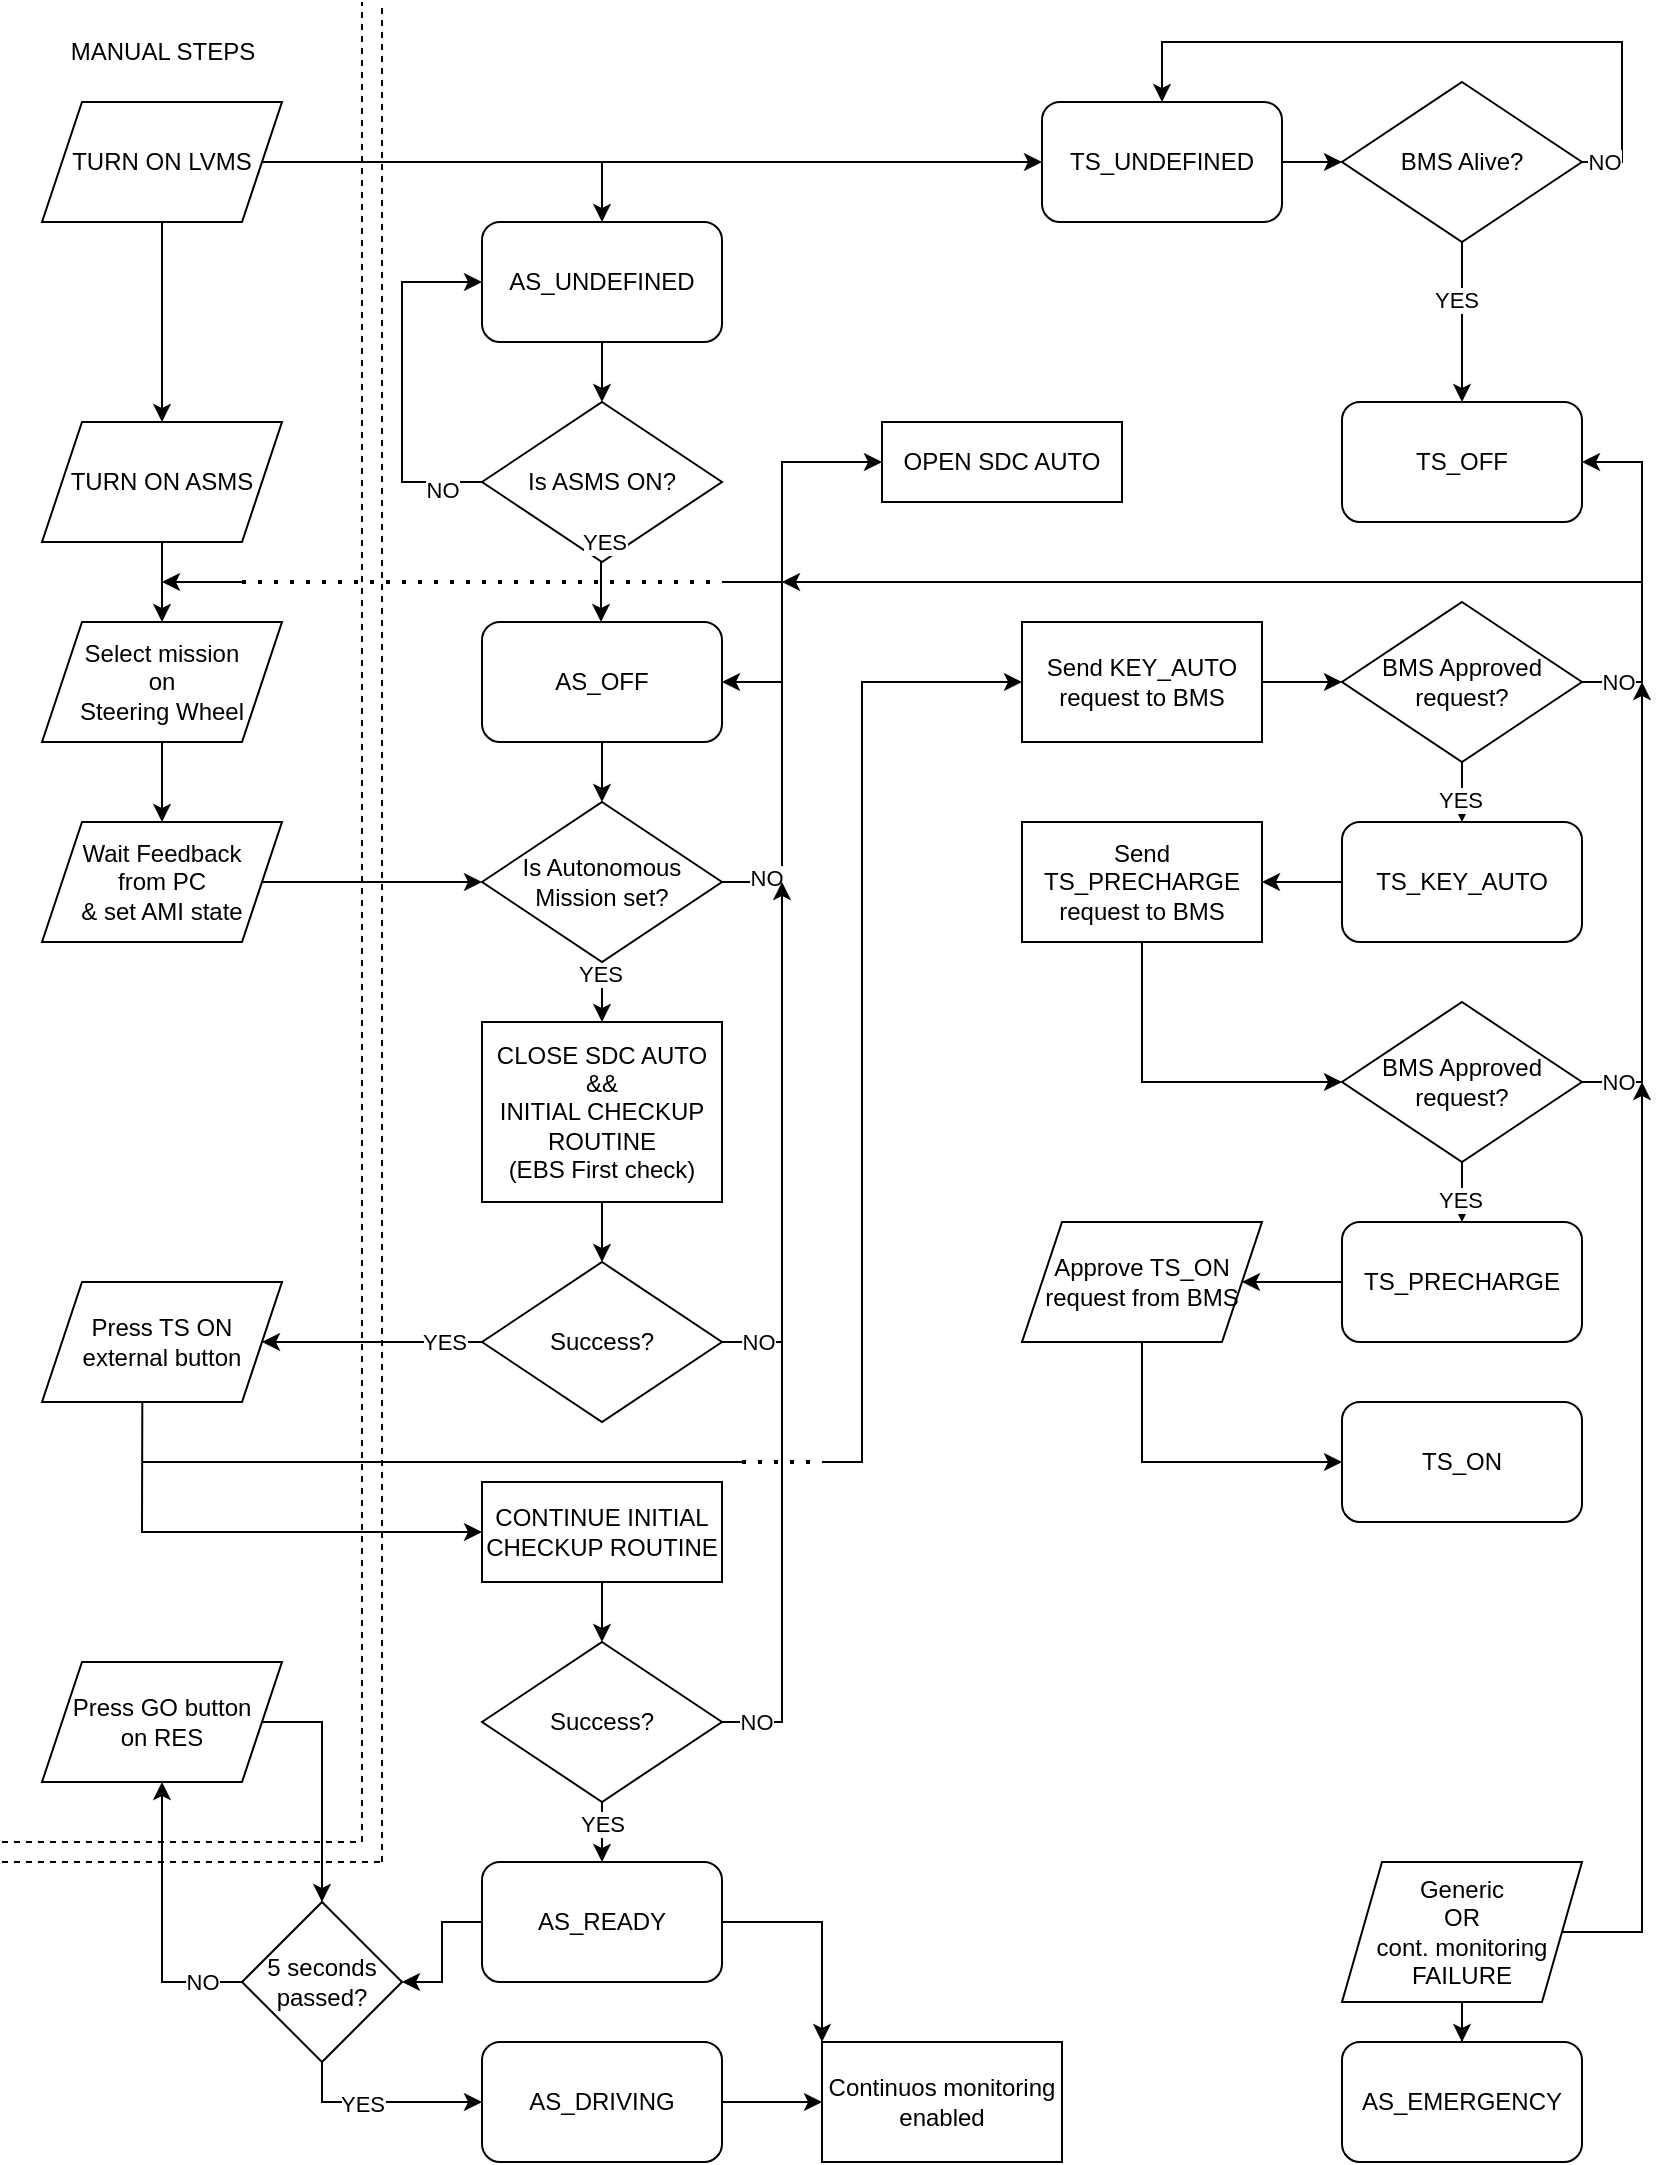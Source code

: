 <mxfile version="21.5.2" type="github">
  <diagram id="wFE0QG_FPsp0jaGvCLVb" name="Page-1">
    <mxGraphModel dx="1231" dy="678" grid="1" gridSize="10" guides="1" tooltips="1" connect="1" arrows="1" fold="1" page="1" pageScale="1" pageWidth="850" pageHeight="1100" math="0" shadow="0">
      <root>
        <mxCell id="0" />
        <mxCell id="1" parent="0" />
        <mxCell id="HtQzeRCKGmPrhKEDWQ4s-1" value="AS_UNDEFINED" style="rounded=1;whiteSpace=wrap;html=1;" vertex="1" parent="1">
          <mxGeometry x="240" y="110" width="120" height="60" as="geometry" />
        </mxCell>
        <mxCell id="HtQzeRCKGmPrhKEDWQ4s-166" value="" style="edgeStyle=orthogonalEdgeStyle;rounded=0;orthogonalLoop=1;jettySize=auto;html=1;" edge="1" parent="1" source="HtQzeRCKGmPrhKEDWQ4s-5" target="HtQzeRCKGmPrhKEDWQ4s-12">
          <mxGeometry relative="1" as="geometry" />
        </mxCell>
        <mxCell id="HtQzeRCKGmPrhKEDWQ4s-5" value="TS_UNDEFINED" style="rounded=1;whiteSpace=wrap;html=1;" vertex="1" parent="1">
          <mxGeometry x="520" y="50" width="120" height="60" as="geometry" />
        </mxCell>
        <mxCell id="HtQzeRCKGmPrhKEDWQ4s-6" value="" style="endArrow=classic;html=1;rounded=0;entryX=0;entryY=0.5;entryDx=0;entryDy=0;" edge="1" parent="1" target="HtQzeRCKGmPrhKEDWQ4s-5">
          <mxGeometry width="50" height="50" relative="1" as="geometry">
            <mxPoint x="300" y="80" as="sourcePoint" />
            <mxPoint x="570" y="270" as="targetPoint" />
            <Array as="points">
              <mxPoint x="390" y="80" />
            </Array>
          </mxGeometry>
        </mxCell>
        <mxCell id="HtQzeRCKGmPrhKEDWQ4s-46" value="" style="edgeStyle=orthogonalEdgeStyle;rounded=0;orthogonalLoop=1;jettySize=auto;html=1;" edge="1" parent="1" source="HtQzeRCKGmPrhKEDWQ4s-8" target="HtQzeRCKGmPrhKEDWQ4s-45">
          <mxGeometry relative="1" as="geometry" />
        </mxCell>
        <mxCell id="HtQzeRCKGmPrhKEDWQ4s-8" value="TURN ON LVMS" style="shape=parallelogram;perimeter=parallelogramPerimeter;whiteSpace=wrap;html=1;fixedSize=1;" vertex="1" parent="1">
          <mxGeometry x="20" y="50" width="120" height="60" as="geometry" />
        </mxCell>
        <mxCell id="HtQzeRCKGmPrhKEDWQ4s-169" value="" style="edgeStyle=orthogonalEdgeStyle;rounded=0;orthogonalLoop=1;jettySize=auto;html=1;" edge="1" parent="1" source="HtQzeRCKGmPrhKEDWQ4s-12" target="HtQzeRCKGmPrhKEDWQ4s-19">
          <mxGeometry relative="1" as="geometry" />
        </mxCell>
        <mxCell id="HtQzeRCKGmPrhKEDWQ4s-170" value="YES" style="edgeLabel;html=1;align=center;verticalAlign=middle;resizable=0;points=[];" vertex="1" connectable="0" parent="HtQzeRCKGmPrhKEDWQ4s-169">
          <mxGeometry x="-0.293" y="-3" relative="1" as="geometry">
            <mxPoint as="offset" />
          </mxGeometry>
        </mxCell>
        <mxCell id="HtQzeRCKGmPrhKEDWQ4s-12" value="BMS Alive?" style="rhombus;whiteSpace=wrap;html=1;" vertex="1" parent="1">
          <mxGeometry x="670" y="40" width="120" height="80" as="geometry" />
        </mxCell>
        <mxCell id="HtQzeRCKGmPrhKEDWQ4s-19" value="TS_OFF" style="rounded=1;whiteSpace=wrap;html=1;" vertex="1" parent="1">
          <mxGeometry x="670" y="200" width="120" height="60" as="geometry" />
        </mxCell>
        <mxCell id="HtQzeRCKGmPrhKEDWQ4s-20" value="Is ASMS ON?" style="rhombus;whiteSpace=wrap;html=1;" vertex="1" parent="1">
          <mxGeometry x="240" y="200" width="120" height="80" as="geometry" />
        </mxCell>
        <mxCell id="HtQzeRCKGmPrhKEDWQ4s-21" value="" style="endArrow=classic;html=1;rounded=0;exitX=0.5;exitY=1;exitDx=0;exitDy=0;entryX=0.5;entryY=0;entryDx=0;entryDy=0;" edge="1" parent="1" source="HtQzeRCKGmPrhKEDWQ4s-1" target="HtQzeRCKGmPrhKEDWQ4s-20">
          <mxGeometry width="50" height="50" relative="1" as="geometry">
            <mxPoint x="560" y="370" as="sourcePoint" />
            <mxPoint x="610" y="320" as="targetPoint" />
          </mxGeometry>
        </mxCell>
        <mxCell id="HtQzeRCKGmPrhKEDWQ4s-22" value="" style="endArrow=classic;html=1;rounded=0;exitX=0;exitY=0.5;exitDx=0;exitDy=0;entryX=0;entryY=0.5;entryDx=0;entryDy=0;" edge="1" parent="1" source="HtQzeRCKGmPrhKEDWQ4s-20" target="HtQzeRCKGmPrhKEDWQ4s-1">
          <mxGeometry width="50" height="50" relative="1" as="geometry">
            <mxPoint x="560" y="370" as="sourcePoint" />
            <mxPoint x="200" y="140" as="targetPoint" />
            <Array as="points">
              <mxPoint x="200" y="240" />
              <mxPoint x="200" y="140" />
            </Array>
          </mxGeometry>
        </mxCell>
        <mxCell id="HtQzeRCKGmPrhKEDWQ4s-23" value="NO" style="edgeLabel;html=1;align=center;verticalAlign=middle;resizable=0;points=[];" vertex="1" connectable="0" parent="HtQzeRCKGmPrhKEDWQ4s-22">
          <mxGeometry x="-0.771" y="4" relative="1" as="geometry">
            <mxPoint as="offset" />
          </mxGeometry>
        </mxCell>
        <mxCell id="HtQzeRCKGmPrhKEDWQ4s-34" value="" style="endArrow=classic;html=1;rounded=0;exitX=0.5;exitY=1;exitDx=0;exitDy=0;entryX=0.5;entryY=0;entryDx=0;entryDy=0;" edge="1" parent="1">
          <mxGeometry width="50" height="50" relative="1" as="geometry">
            <mxPoint x="299.5" y="280" as="sourcePoint" />
            <mxPoint x="299.5" y="310" as="targetPoint" />
          </mxGeometry>
        </mxCell>
        <mxCell id="HtQzeRCKGmPrhKEDWQ4s-40" value="YES" style="edgeLabel;html=1;align=center;verticalAlign=middle;resizable=0;points=[];" vertex="1" connectable="0" parent="HtQzeRCKGmPrhKEDWQ4s-34">
          <mxGeometry x="-0.254" y="1" relative="1" as="geometry">
            <mxPoint y="-21" as="offset" />
          </mxGeometry>
        </mxCell>
        <mxCell id="HtQzeRCKGmPrhKEDWQ4s-51" value="" style="edgeStyle=orthogonalEdgeStyle;rounded=0;orthogonalLoop=1;jettySize=auto;html=1;" edge="1" parent="1" source="HtQzeRCKGmPrhKEDWQ4s-38" target="HtQzeRCKGmPrhKEDWQ4s-50">
          <mxGeometry relative="1" as="geometry" />
        </mxCell>
        <mxCell id="HtQzeRCKGmPrhKEDWQ4s-38" value="AS_OFF" style="rounded=1;whiteSpace=wrap;html=1;" vertex="1" parent="1">
          <mxGeometry x="240" y="310" width="120" height="60" as="geometry" />
        </mxCell>
        <mxCell id="HtQzeRCKGmPrhKEDWQ4s-49" value="" style="edgeStyle=orthogonalEdgeStyle;rounded=0;orthogonalLoop=1;jettySize=auto;html=1;" edge="1" parent="1" source="HtQzeRCKGmPrhKEDWQ4s-41" target="HtQzeRCKGmPrhKEDWQ4s-48">
          <mxGeometry relative="1" as="geometry" />
        </mxCell>
        <mxCell id="HtQzeRCKGmPrhKEDWQ4s-41" value="Select mission&lt;br&gt;on&lt;br&gt;Steering Wheel" style="shape=parallelogram;perimeter=parallelogramPerimeter;whiteSpace=wrap;html=1;fixedSize=1;" vertex="1" parent="1">
          <mxGeometry x="20" y="310" width="120" height="60" as="geometry" />
        </mxCell>
        <mxCell id="HtQzeRCKGmPrhKEDWQ4s-47" value="" style="edgeStyle=orthogonalEdgeStyle;rounded=0;orthogonalLoop=1;jettySize=auto;html=1;" edge="1" parent="1" source="HtQzeRCKGmPrhKEDWQ4s-45" target="HtQzeRCKGmPrhKEDWQ4s-41">
          <mxGeometry relative="1" as="geometry" />
        </mxCell>
        <mxCell id="HtQzeRCKGmPrhKEDWQ4s-45" value="TURN ON ASMS" style="shape=parallelogram;perimeter=parallelogramPerimeter;whiteSpace=wrap;html=1;fixedSize=1;" vertex="1" parent="1">
          <mxGeometry x="20" y="210" width="120" height="60" as="geometry" />
        </mxCell>
        <mxCell id="HtQzeRCKGmPrhKEDWQ4s-52" value="" style="edgeStyle=orthogonalEdgeStyle;rounded=0;orthogonalLoop=1;jettySize=auto;html=1;entryX=0;entryY=0.5;entryDx=0;entryDy=0;" edge="1" parent="1" source="HtQzeRCKGmPrhKEDWQ4s-48" target="HtQzeRCKGmPrhKEDWQ4s-50">
          <mxGeometry relative="1" as="geometry">
            <Array as="points">
              <mxPoint x="210" y="440" />
              <mxPoint x="210" y="440" />
            </Array>
          </mxGeometry>
        </mxCell>
        <mxCell id="HtQzeRCKGmPrhKEDWQ4s-48" value="Wait Feedback&lt;br&gt;from PC&lt;br&gt;&amp;amp; set AMI state" style="shape=parallelogram;perimeter=parallelogramPerimeter;whiteSpace=wrap;html=1;fixedSize=1;" vertex="1" parent="1">
          <mxGeometry x="20" y="410" width="120" height="60" as="geometry" />
        </mxCell>
        <mxCell id="HtQzeRCKGmPrhKEDWQ4s-57" value="" style="edgeStyle=orthogonalEdgeStyle;rounded=0;orthogonalLoop=1;jettySize=auto;html=1;" edge="1" parent="1" source="HtQzeRCKGmPrhKEDWQ4s-50" target="HtQzeRCKGmPrhKEDWQ4s-55">
          <mxGeometry relative="1" as="geometry" />
        </mxCell>
        <mxCell id="HtQzeRCKGmPrhKEDWQ4s-58" value="YES" style="edgeLabel;html=1;align=center;verticalAlign=middle;resizable=0;points=[];" vertex="1" connectable="0" parent="HtQzeRCKGmPrhKEDWQ4s-57">
          <mxGeometry x="-0.775" y="-1" relative="1" as="geometry">
            <mxPoint as="offset" />
          </mxGeometry>
        </mxCell>
        <mxCell id="HtQzeRCKGmPrhKEDWQ4s-50" value="Is Autonomous Mission set?" style="rhombus;whiteSpace=wrap;html=1;" vertex="1" parent="1">
          <mxGeometry x="240" y="400" width="120" height="80" as="geometry" />
        </mxCell>
        <mxCell id="HtQzeRCKGmPrhKEDWQ4s-53" value="" style="endArrow=classic;html=1;rounded=0;exitX=1;exitY=0.5;exitDx=0;exitDy=0;" edge="1" parent="1" source="HtQzeRCKGmPrhKEDWQ4s-50">
          <mxGeometry width="50" height="50" relative="1" as="geometry">
            <mxPoint x="390" y="340" as="sourcePoint" />
            <mxPoint x="360" y="340" as="targetPoint" />
            <Array as="points">
              <mxPoint x="390" y="440" />
              <mxPoint x="390" y="390" />
              <mxPoint x="390" y="340" />
            </Array>
          </mxGeometry>
        </mxCell>
        <mxCell id="HtQzeRCKGmPrhKEDWQ4s-54" value="NO" style="edgeLabel;html=1;align=center;verticalAlign=middle;resizable=0;points=[];" vertex="1" connectable="0" parent="HtQzeRCKGmPrhKEDWQ4s-53">
          <mxGeometry x="-0.73" y="2" relative="1" as="geometry">
            <mxPoint as="offset" />
          </mxGeometry>
        </mxCell>
        <mxCell id="HtQzeRCKGmPrhKEDWQ4s-65" value="" style="edgeStyle=orthogonalEdgeStyle;rounded=0;orthogonalLoop=1;jettySize=auto;html=1;" edge="1" parent="1" source="HtQzeRCKGmPrhKEDWQ4s-55" target="HtQzeRCKGmPrhKEDWQ4s-61">
          <mxGeometry relative="1" as="geometry" />
        </mxCell>
        <mxCell id="HtQzeRCKGmPrhKEDWQ4s-55" value="CLOSE SDC AUTO&lt;br&gt;&amp;amp;&amp;amp;&lt;br&gt;INITIAL CHECKUP ROUTINE&lt;br&gt;(EBS First check)" style="rounded=0;whiteSpace=wrap;html=1;" vertex="1" parent="1">
          <mxGeometry x="240" y="510" width="120" height="90" as="geometry" />
        </mxCell>
        <mxCell id="HtQzeRCKGmPrhKEDWQ4s-59" value="Press TS ON&lt;br&gt;external button" style="shape=parallelogram;perimeter=parallelogramPerimeter;whiteSpace=wrap;html=1;fixedSize=1;" vertex="1" parent="1">
          <mxGeometry x="20" y="640" width="120" height="60" as="geometry" />
        </mxCell>
        <mxCell id="HtQzeRCKGmPrhKEDWQ4s-61" value="Success?" style="rhombus;whiteSpace=wrap;html=1;" vertex="1" parent="1">
          <mxGeometry x="240" y="630" width="120" height="80" as="geometry" />
        </mxCell>
        <mxCell id="HtQzeRCKGmPrhKEDWQ4s-67" value="" style="endArrow=classic;html=1;rounded=0;exitX=1;exitY=0.5;exitDx=0;exitDy=0;" edge="1" parent="1" source="HtQzeRCKGmPrhKEDWQ4s-61">
          <mxGeometry width="50" height="50" relative="1" as="geometry">
            <mxPoint x="390" y="590" as="sourcePoint" />
            <mxPoint x="390" y="440" as="targetPoint" />
            <Array as="points">
              <mxPoint x="390" y="670" />
            </Array>
          </mxGeometry>
        </mxCell>
        <mxCell id="HtQzeRCKGmPrhKEDWQ4s-68" value="NO" style="edgeLabel;html=1;align=center;verticalAlign=middle;resizable=0;points=[];" vertex="1" connectable="0" parent="HtQzeRCKGmPrhKEDWQ4s-67">
          <mxGeometry x="-0.866" relative="1" as="geometry">
            <mxPoint as="offset" />
          </mxGeometry>
        </mxCell>
        <mxCell id="HtQzeRCKGmPrhKEDWQ4s-71" value="" style="endArrow=none;html=1;rounded=0;" edge="1" parent="1">
          <mxGeometry width="50" height="50" relative="1" as="geometry">
            <mxPoint x="390" y="340" as="sourcePoint" />
            <mxPoint x="360" y="290" as="targetPoint" />
            <Array as="points">
              <mxPoint x="390" y="290" />
            </Array>
          </mxGeometry>
        </mxCell>
        <mxCell id="HtQzeRCKGmPrhKEDWQ4s-72" value="" style="endArrow=none;dashed=1;html=1;dashPattern=1 3;strokeWidth=2;rounded=0;" edge="1" parent="1">
          <mxGeometry width="50" height="50" relative="1" as="geometry">
            <mxPoint x="120" y="290" as="sourcePoint" />
            <mxPoint x="360" y="290" as="targetPoint" />
          </mxGeometry>
        </mxCell>
        <mxCell id="HtQzeRCKGmPrhKEDWQ4s-73" value="" style="endArrow=classic;html=1;rounded=0;" edge="1" parent="1">
          <mxGeometry width="50" height="50" relative="1" as="geometry">
            <mxPoint x="120" y="290" as="sourcePoint" />
            <mxPoint x="80" y="290" as="targetPoint" />
          </mxGeometry>
        </mxCell>
        <mxCell id="HtQzeRCKGmPrhKEDWQ4s-74" value="" style="endArrow=classic;html=1;rounded=0;exitX=0;exitY=0.5;exitDx=0;exitDy=0;entryX=1;entryY=0.5;entryDx=0;entryDy=0;" edge="1" parent="1" source="HtQzeRCKGmPrhKEDWQ4s-61" target="HtQzeRCKGmPrhKEDWQ4s-59">
          <mxGeometry width="50" height="50" relative="1" as="geometry">
            <mxPoint x="390" y="590" as="sourcePoint" />
            <mxPoint x="440" y="540" as="targetPoint" />
          </mxGeometry>
        </mxCell>
        <mxCell id="HtQzeRCKGmPrhKEDWQ4s-75" value="YES" style="edgeLabel;html=1;align=center;verticalAlign=middle;resizable=0;points=[];" vertex="1" connectable="0" parent="HtQzeRCKGmPrhKEDWQ4s-74">
          <mxGeometry x="0.065" y="2" relative="1" as="geometry">
            <mxPoint x="39" y="-2" as="offset" />
          </mxGeometry>
        </mxCell>
        <mxCell id="HtQzeRCKGmPrhKEDWQ4s-79" value="" style="edgeStyle=orthogonalEdgeStyle;rounded=0;orthogonalLoop=1;jettySize=auto;html=1;" edge="1" parent="1" source="HtQzeRCKGmPrhKEDWQ4s-76" target="HtQzeRCKGmPrhKEDWQ4s-78">
          <mxGeometry relative="1" as="geometry" />
        </mxCell>
        <mxCell id="HtQzeRCKGmPrhKEDWQ4s-76" value="CONTINUE INITIAL CHECKUP ROUTINE" style="rounded=0;whiteSpace=wrap;html=1;" vertex="1" parent="1">
          <mxGeometry x="240" y="740" width="120" height="50" as="geometry" />
        </mxCell>
        <mxCell id="HtQzeRCKGmPrhKEDWQ4s-77" value="" style="endArrow=classic;html=1;rounded=0;exitX=0.418;exitY=1.008;exitDx=0;exitDy=0;exitPerimeter=0;entryX=0;entryY=0.5;entryDx=0;entryDy=0;" edge="1" parent="1" source="HtQzeRCKGmPrhKEDWQ4s-59" target="HtQzeRCKGmPrhKEDWQ4s-76">
          <mxGeometry width="50" height="50" relative="1" as="geometry">
            <mxPoint x="390" y="660" as="sourcePoint" />
            <mxPoint x="440" y="610" as="targetPoint" />
            <Array as="points">
              <mxPoint x="70" y="765" />
            </Array>
          </mxGeometry>
        </mxCell>
        <mxCell id="HtQzeRCKGmPrhKEDWQ4s-78" value="Success?" style="rhombus;whiteSpace=wrap;html=1;" vertex="1" parent="1">
          <mxGeometry x="240" y="820" width="120" height="80" as="geometry" />
        </mxCell>
        <mxCell id="HtQzeRCKGmPrhKEDWQ4s-80" value="" style="endArrow=none;html=1;rounded=0;exitX=1;exitY=0.5;exitDx=0;exitDy=0;" edge="1" parent="1" source="HtQzeRCKGmPrhKEDWQ4s-78">
          <mxGeometry width="50" height="50" relative="1" as="geometry">
            <mxPoint x="390" y="770" as="sourcePoint" />
            <mxPoint x="390" y="670" as="targetPoint" />
            <Array as="points">
              <mxPoint x="390" y="860" />
            </Array>
          </mxGeometry>
        </mxCell>
        <mxCell id="HtQzeRCKGmPrhKEDWQ4s-81" value="NO" style="edgeLabel;html=1;align=center;verticalAlign=middle;resizable=0;points=[];" vertex="1" connectable="0" parent="HtQzeRCKGmPrhKEDWQ4s-80">
          <mxGeometry x="-0.851" relative="1" as="geometry">
            <mxPoint as="offset" />
          </mxGeometry>
        </mxCell>
        <mxCell id="HtQzeRCKGmPrhKEDWQ4s-84" value="OPEN SDC AUTO" style="rounded=0;whiteSpace=wrap;html=1;" vertex="1" parent="1">
          <mxGeometry x="440" y="210" width="120" height="40" as="geometry" />
        </mxCell>
        <mxCell id="HtQzeRCKGmPrhKEDWQ4s-151" value="" style="edgeStyle=orthogonalEdgeStyle;rounded=0;orthogonalLoop=1;jettySize=auto;html=1;" edge="1" parent="1" source="HtQzeRCKGmPrhKEDWQ4s-86" target="HtQzeRCKGmPrhKEDWQ4s-150">
          <mxGeometry relative="1" as="geometry" />
        </mxCell>
        <mxCell id="HtQzeRCKGmPrhKEDWQ4s-86" value="AS_READY" style="rounded=1;whiteSpace=wrap;html=1;" vertex="1" parent="1">
          <mxGeometry x="240" y="930" width="120" height="60" as="geometry" />
        </mxCell>
        <mxCell id="HtQzeRCKGmPrhKEDWQ4s-87" value="" style="endArrow=none;html=1;rounded=0;" edge="1" parent="1">
          <mxGeometry width="50" height="50" relative="1" as="geometry">
            <mxPoint x="70" y="730" as="sourcePoint" />
            <mxPoint x="130" y="730" as="targetPoint" />
          </mxGeometry>
        </mxCell>
        <mxCell id="HtQzeRCKGmPrhKEDWQ4s-95" value="BMS Approved request?" style="rhombus;whiteSpace=wrap;html=1;" vertex="1" parent="1">
          <mxGeometry x="670" y="300" width="120" height="80" as="geometry" />
        </mxCell>
        <mxCell id="HtQzeRCKGmPrhKEDWQ4s-99" value="" style="edgeStyle=orthogonalEdgeStyle;rounded=0;orthogonalLoop=1;jettySize=auto;html=1;exitX=0.5;exitY=1;exitDx=0;exitDy=0;" edge="1" parent="1" target="HtQzeRCKGmPrhKEDWQ4s-101" source="HtQzeRCKGmPrhKEDWQ4s-95">
          <mxGeometry relative="1" as="geometry">
            <mxPoint x="730" y="470" as="sourcePoint" />
          </mxGeometry>
        </mxCell>
        <mxCell id="HtQzeRCKGmPrhKEDWQ4s-100" value="YES" style="edgeLabel;html=1;align=center;verticalAlign=middle;resizable=0;points=[];" vertex="1" connectable="0" parent="HtQzeRCKGmPrhKEDWQ4s-99">
          <mxGeometry x="0.54" y="-1" relative="1" as="geometry">
            <mxPoint as="offset" />
          </mxGeometry>
        </mxCell>
        <mxCell id="HtQzeRCKGmPrhKEDWQ4s-116" value="" style="edgeStyle=orthogonalEdgeStyle;rounded=0;orthogonalLoop=1;jettySize=auto;html=1;" edge="1" parent="1" source="HtQzeRCKGmPrhKEDWQ4s-101" target="HtQzeRCKGmPrhKEDWQ4s-112">
          <mxGeometry relative="1" as="geometry" />
        </mxCell>
        <mxCell id="HtQzeRCKGmPrhKEDWQ4s-101" value="TS_KEY_AUTO" style="rounded=1;whiteSpace=wrap;html=1;" vertex="1" parent="1">
          <mxGeometry x="670" y="410" width="120" height="60" as="geometry" />
        </mxCell>
        <mxCell id="HtQzeRCKGmPrhKEDWQ4s-110" value="Continuos monitoring enabled" style="rounded=0;whiteSpace=wrap;html=1;" vertex="1" parent="1">
          <mxGeometry x="410" y="1020" width="120" height="60" as="geometry" />
        </mxCell>
        <mxCell id="HtQzeRCKGmPrhKEDWQ4s-112" value="Send TS_PRECHARGE request to BMS" style="rounded=0;whiteSpace=wrap;html=1;" vertex="1" parent="1">
          <mxGeometry x="510" y="410" width="120" height="60" as="geometry" />
        </mxCell>
        <mxCell id="HtQzeRCKGmPrhKEDWQ4s-114" value="" style="endArrow=classic;html=1;rounded=0;entryX=0;entryY=0.5;entryDx=0;entryDy=0;" edge="1" parent="1" target="HtQzeRCKGmPrhKEDWQ4s-102">
          <mxGeometry width="50" height="50" relative="1" as="geometry">
            <mxPoint x="410" y="730" as="sourcePoint" />
            <mxPoint x="630" y="430" as="targetPoint" />
            <Array as="points">
              <mxPoint x="430" y="730" />
              <mxPoint x="430" y="340" />
            </Array>
          </mxGeometry>
        </mxCell>
        <mxCell id="HtQzeRCKGmPrhKEDWQ4s-102" value="Send KEY_AUTO request to BMS" style="rounded=0;whiteSpace=wrap;html=1;" vertex="1" parent="1">
          <mxGeometry x="510" y="310" width="120" height="60" as="geometry" />
        </mxCell>
        <mxCell id="HtQzeRCKGmPrhKEDWQ4s-115" value="" style="endArrow=classic;html=1;rounded=0;exitX=1;exitY=0.5;exitDx=0;exitDy=0;entryX=0;entryY=0.5;entryDx=0;entryDy=0;" edge="1" parent="1" source="HtQzeRCKGmPrhKEDWQ4s-102" target="HtQzeRCKGmPrhKEDWQ4s-95">
          <mxGeometry width="50" height="50" relative="1" as="geometry">
            <mxPoint x="430" y="580" as="sourcePoint" />
            <mxPoint x="480" y="530" as="targetPoint" />
          </mxGeometry>
        </mxCell>
        <mxCell id="HtQzeRCKGmPrhKEDWQ4s-117" value="" style="endArrow=classic;html=1;rounded=0;exitX=1;exitY=0.5;exitDx=0;exitDy=0;entryX=1;entryY=0.5;entryDx=0;entryDy=0;" edge="1" parent="1" source="HtQzeRCKGmPrhKEDWQ4s-95" target="HtQzeRCKGmPrhKEDWQ4s-19">
          <mxGeometry width="50" height="50" relative="1" as="geometry">
            <mxPoint x="430" y="560" as="sourcePoint" />
            <mxPoint x="830" y="330" as="targetPoint" />
            <Array as="points">
              <mxPoint x="820" y="340" />
              <mxPoint x="820" y="230" />
            </Array>
          </mxGeometry>
        </mxCell>
        <mxCell id="HtQzeRCKGmPrhKEDWQ4s-118" value="NO" style="edgeLabel;html=1;align=center;verticalAlign=middle;resizable=0;points=[];" vertex="1" connectable="0" parent="HtQzeRCKGmPrhKEDWQ4s-117">
          <mxGeometry x="-0.795" relative="1" as="geometry">
            <mxPoint as="offset" />
          </mxGeometry>
        </mxCell>
        <mxCell id="HtQzeRCKGmPrhKEDWQ4s-120" value="" style="endArrow=classic;html=1;rounded=0;" edge="1" parent="1">
          <mxGeometry width="50" height="50" relative="1" as="geometry">
            <mxPoint x="820" y="290" as="sourcePoint" />
            <mxPoint x="390" y="290" as="targetPoint" />
          </mxGeometry>
        </mxCell>
        <mxCell id="HtQzeRCKGmPrhKEDWQ4s-121" value="BMS Approved request?" style="rhombus;whiteSpace=wrap;html=1;" vertex="1" parent="1">
          <mxGeometry x="670" y="500" width="120" height="80" as="geometry" />
        </mxCell>
        <mxCell id="HtQzeRCKGmPrhKEDWQ4s-122" value="" style="edgeStyle=orthogonalEdgeStyle;rounded=0;orthogonalLoop=1;jettySize=auto;html=1;exitX=0.5;exitY=1;exitDx=0;exitDy=0;" edge="1" parent="1" source="HtQzeRCKGmPrhKEDWQ4s-121" target="HtQzeRCKGmPrhKEDWQ4s-124">
          <mxGeometry relative="1" as="geometry">
            <mxPoint x="730" y="770" as="sourcePoint" />
          </mxGeometry>
        </mxCell>
        <mxCell id="HtQzeRCKGmPrhKEDWQ4s-123" value="YES" style="edgeLabel;html=1;align=center;verticalAlign=middle;resizable=0;points=[];" vertex="1" connectable="0" parent="HtQzeRCKGmPrhKEDWQ4s-122">
          <mxGeometry x="0.54" y="-1" relative="1" as="geometry">
            <mxPoint as="offset" />
          </mxGeometry>
        </mxCell>
        <mxCell id="HtQzeRCKGmPrhKEDWQ4s-131" value="" style="edgeStyle=orthogonalEdgeStyle;rounded=0;orthogonalLoop=1;jettySize=auto;html=1;" edge="1" parent="1" source="HtQzeRCKGmPrhKEDWQ4s-124" target="HtQzeRCKGmPrhKEDWQ4s-130">
          <mxGeometry relative="1" as="geometry" />
        </mxCell>
        <mxCell id="HtQzeRCKGmPrhKEDWQ4s-124" value="TS_PRECHARGE" style="rounded=1;whiteSpace=wrap;html=1;" vertex="1" parent="1">
          <mxGeometry x="670" y="610" width="120" height="60" as="geometry" />
        </mxCell>
        <mxCell id="HtQzeRCKGmPrhKEDWQ4s-126" value="" style="endArrow=classic;html=1;rounded=0;entryX=0;entryY=0.5;entryDx=0;entryDy=0;exitX=0.5;exitY=1;exitDx=0;exitDy=0;" edge="1" parent="1" source="HtQzeRCKGmPrhKEDWQ4s-112" target="HtQzeRCKGmPrhKEDWQ4s-121">
          <mxGeometry width="50" height="50" relative="1" as="geometry">
            <mxPoint x="430" y="460" as="sourcePoint" />
            <mxPoint x="480" y="410" as="targetPoint" />
            <Array as="points">
              <mxPoint x="570" y="540" />
            </Array>
          </mxGeometry>
        </mxCell>
        <mxCell id="HtQzeRCKGmPrhKEDWQ4s-127" value="" style="endArrow=classic;html=1;rounded=0;exitX=1;exitY=0.5;exitDx=0;exitDy=0;" edge="1" parent="1" source="HtQzeRCKGmPrhKEDWQ4s-121">
          <mxGeometry width="50" height="50" relative="1" as="geometry">
            <mxPoint x="430" y="460" as="sourcePoint" />
            <mxPoint x="820" y="340" as="targetPoint" />
            <Array as="points">
              <mxPoint x="820" y="540" />
            </Array>
          </mxGeometry>
        </mxCell>
        <mxCell id="HtQzeRCKGmPrhKEDWQ4s-129" value="NO" style="edgeLabel;html=1;align=center;verticalAlign=middle;resizable=0;points=[];" vertex="1" connectable="0" parent="HtQzeRCKGmPrhKEDWQ4s-127">
          <mxGeometry x="-0.843" relative="1" as="geometry">
            <mxPoint as="offset" />
          </mxGeometry>
        </mxCell>
        <mxCell id="HtQzeRCKGmPrhKEDWQ4s-130" value="Approve TS_ON request from BMS" style="shape=parallelogram;perimeter=parallelogramPerimeter;whiteSpace=wrap;html=1;fixedSize=1;" vertex="1" parent="1">
          <mxGeometry x="510" y="610" width="120" height="60" as="geometry" />
        </mxCell>
        <mxCell id="HtQzeRCKGmPrhKEDWQ4s-132" value="" style="endArrow=classic;html=1;rounded=0;exitX=0.5;exitY=1;exitDx=0;exitDy=0;entryX=0.5;entryY=0;entryDx=0;entryDy=0;" edge="1" parent="1" source="HtQzeRCKGmPrhKEDWQ4s-78" target="HtQzeRCKGmPrhKEDWQ4s-86">
          <mxGeometry width="50" height="50" relative="1" as="geometry">
            <mxPoint x="390" y="990" as="sourcePoint" />
            <mxPoint x="440" y="940" as="targetPoint" />
          </mxGeometry>
        </mxCell>
        <mxCell id="HtQzeRCKGmPrhKEDWQ4s-133" value="YES" style="edgeLabel;html=1;align=center;verticalAlign=middle;resizable=0;points=[];" vertex="1" connectable="0" parent="HtQzeRCKGmPrhKEDWQ4s-132">
          <mxGeometry x="-0.313" relative="1" as="geometry">
            <mxPoint as="offset" />
          </mxGeometry>
        </mxCell>
        <mxCell id="HtQzeRCKGmPrhKEDWQ4s-134" value="" style="endArrow=classic;html=1;rounded=0;exitX=0.5;exitY=1;exitDx=0;exitDy=0;entryX=0;entryY=0.5;entryDx=0;entryDy=0;" edge="1" parent="1" source="HtQzeRCKGmPrhKEDWQ4s-130" target="HtQzeRCKGmPrhKEDWQ4s-135">
          <mxGeometry width="50" height="50" relative="1" as="geometry">
            <mxPoint x="430" y="890" as="sourcePoint" />
            <mxPoint x="570" y="700" as="targetPoint" />
            <Array as="points">
              <mxPoint x="570" y="730" />
            </Array>
          </mxGeometry>
        </mxCell>
        <mxCell id="HtQzeRCKGmPrhKEDWQ4s-135" value="TS_ON" style="rounded=1;whiteSpace=wrap;html=1;" vertex="1" parent="1">
          <mxGeometry x="670" y="700" width="120" height="60" as="geometry" />
        </mxCell>
        <mxCell id="HtQzeRCKGmPrhKEDWQ4s-137" value="" style="endArrow=none;dashed=1;html=1;rounded=0;" edge="1" parent="1">
          <mxGeometry width="50" height="50" relative="1" as="geometry">
            <mxPoint x="190" y="930" as="sourcePoint" />
            <mxPoint x="190" as="targetPoint" />
          </mxGeometry>
        </mxCell>
        <mxCell id="HtQzeRCKGmPrhKEDWQ4s-138" value="" style="endArrow=classic;html=1;rounded=0;exitX=1;exitY=0.5;exitDx=0;exitDy=0;entryX=0.5;entryY=0;entryDx=0;entryDy=0;" edge="1" parent="1" source="HtQzeRCKGmPrhKEDWQ4s-8" target="HtQzeRCKGmPrhKEDWQ4s-1">
          <mxGeometry width="50" height="50" relative="1" as="geometry">
            <mxPoint x="390" y="190" as="sourcePoint" />
            <mxPoint x="440" y="140" as="targetPoint" />
            <Array as="points">
              <mxPoint x="300" y="80" />
            </Array>
          </mxGeometry>
        </mxCell>
        <mxCell id="HtQzeRCKGmPrhKEDWQ4s-139" value="MANUAL STEPS" style="text;html=1;align=center;verticalAlign=middle;resizable=0;points=[];autosize=1;strokeColor=none;fillColor=none;" vertex="1" parent="1">
          <mxGeometry x="20" y="10" width="120" height="30" as="geometry" />
        </mxCell>
        <mxCell id="HtQzeRCKGmPrhKEDWQ4s-141" value="" style="endArrow=none;dashed=1;html=1;rounded=0;" edge="1" parent="1">
          <mxGeometry width="50" height="50" relative="1" as="geometry">
            <mxPoint x="180" y="920" as="sourcePoint" />
            <mxPoint x="180" as="targetPoint" />
          </mxGeometry>
        </mxCell>
        <mxCell id="HtQzeRCKGmPrhKEDWQ4s-142" value="" style="endArrow=none;html=1;rounded=0;" edge="1" parent="1">
          <mxGeometry width="50" height="50" relative="1" as="geometry">
            <mxPoint x="130" y="730" as="sourcePoint" />
            <mxPoint x="370" y="730" as="targetPoint" />
          </mxGeometry>
        </mxCell>
        <mxCell id="HtQzeRCKGmPrhKEDWQ4s-143" value="" style="endArrow=none;dashed=1;html=1;dashPattern=1 3;strokeWidth=2;rounded=0;" edge="1" parent="1">
          <mxGeometry width="50" height="50" relative="1" as="geometry">
            <mxPoint x="370" y="730" as="sourcePoint" />
            <mxPoint x="410" y="730" as="targetPoint" />
          </mxGeometry>
        </mxCell>
        <mxCell id="HtQzeRCKGmPrhKEDWQ4s-144" value="Press GO button&lt;br&gt;on RES" style="shape=parallelogram;perimeter=parallelogramPerimeter;whiteSpace=wrap;html=1;fixedSize=1;" vertex="1" parent="1">
          <mxGeometry x="20" y="830" width="120" height="60" as="geometry" />
        </mxCell>
        <mxCell id="HtQzeRCKGmPrhKEDWQ4s-146" value="" style="endArrow=none;dashed=1;html=1;rounded=0;" edge="1" parent="1">
          <mxGeometry width="50" height="50" relative="1" as="geometry">
            <mxPoint y="920" as="sourcePoint" />
            <mxPoint x="180" y="920" as="targetPoint" />
          </mxGeometry>
        </mxCell>
        <mxCell id="HtQzeRCKGmPrhKEDWQ4s-148" value="" style="endArrow=none;dashed=1;html=1;rounded=0;" edge="1" parent="1">
          <mxGeometry width="50" height="50" relative="1" as="geometry">
            <mxPoint y="930" as="sourcePoint" />
            <mxPoint x="190" y="930" as="targetPoint" />
          </mxGeometry>
        </mxCell>
        <mxCell id="HtQzeRCKGmPrhKEDWQ4s-150" value="5 seconds passed?" style="rhombus;whiteSpace=wrap;html=1;" vertex="1" parent="1">
          <mxGeometry x="120" y="950" width="80" height="80" as="geometry" />
        </mxCell>
        <mxCell id="HtQzeRCKGmPrhKEDWQ4s-153" value="" style="endArrow=classic;html=1;rounded=0;entryX=0.5;entryY=0;entryDx=0;entryDy=0;" edge="1" parent="1" target="HtQzeRCKGmPrhKEDWQ4s-150">
          <mxGeometry width="50" height="50" relative="1" as="geometry">
            <mxPoint x="130" y="860" as="sourcePoint" />
            <mxPoint x="310" y="940" as="targetPoint" />
            <Array as="points">
              <mxPoint x="160" y="860" />
            </Array>
          </mxGeometry>
        </mxCell>
        <mxCell id="HtQzeRCKGmPrhKEDWQ4s-154" value="" style="endArrow=classic;html=1;rounded=0;exitX=0;exitY=0.5;exitDx=0;exitDy=0;entryX=0.5;entryY=1;entryDx=0;entryDy=0;" edge="1" parent="1" source="HtQzeRCKGmPrhKEDWQ4s-150" target="HtQzeRCKGmPrhKEDWQ4s-144">
          <mxGeometry width="50" height="50" relative="1" as="geometry">
            <mxPoint x="260" y="990" as="sourcePoint" />
            <mxPoint x="59.2" y="891.92" as="targetPoint" />
            <Array as="points">
              <mxPoint x="80" y="990" />
            </Array>
          </mxGeometry>
        </mxCell>
        <mxCell id="HtQzeRCKGmPrhKEDWQ4s-155" value="NO" style="edgeLabel;html=1;align=center;verticalAlign=middle;resizable=0;points=[];" vertex="1" connectable="0" parent="HtQzeRCKGmPrhKEDWQ4s-154">
          <mxGeometry x="-0.571" relative="1" as="geometry">
            <mxPoint x="10" as="offset" />
          </mxGeometry>
        </mxCell>
        <mxCell id="HtQzeRCKGmPrhKEDWQ4s-156" value="AS_DRIVING" style="rounded=1;whiteSpace=wrap;html=1;" vertex="1" parent="1">
          <mxGeometry x="240" y="1020" width="120" height="60" as="geometry" />
        </mxCell>
        <mxCell id="HtQzeRCKGmPrhKEDWQ4s-158" value="" style="endArrow=classic;html=1;rounded=0;entryX=0;entryY=0.5;entryDx=0;entryDy=0;exitX=0.5;exitY=1;exitDx=0;exitDy=0;" edge="1" parent="1" source="HtQzeRCKGmPrhKEDWQ4s-150" target="HtQzeRCKGmPrhKEDWQ4s-156">
          <mxGeometry width="50" height="50" relative="1" as="geometry">
            <mxPoint x="90" y="980" as="sourcePoint" />
            <mxPoint x="140" y="930" as="targetPoint" />
            <Array as="points">
              <mxPoint x="160" y="1050" />
            </Array>
          </mxGeometry>
        </mxCell>
        <mxCell id="HtQzeRCKGmPrhKEDWQ4s-159" value="YES" style="edgeLabel;html=1;align=center;verticalAlign=middle;resizable=0;points=[];" vertex="1" connectable="0" parent="HtQzeRCKGmPrhKEDWQ4s-158">
          <mxGeometry x="-0.215" y="-1" relative="1" as="geometry">
            <mxPoint as="offset" />
          </mxGeometry>
        </mxCell>
        <mxCell id="HtQzeRCKGmPrhKEDWQ4s-160" value="" style="endArrow=classic;html=1;rounded=0;exitX=1;exitY=0.5;exitDx=0;exitDy=0;entryX=0;entryY=0;entryDx=0;entryDy=0;" edge="1" parent="1" source="HtQzeRCKGmPrhKEDWQ4s-86" target="HtQzeRCKGmPrhKEDWQ4s-110">
          <mxGeometry width="50" height="50" relative="1" as="geometry">
            <mxPoint x="130" y="950" as="sourcePoint" />
            <mxPoint x="180" y="900" as="targetPoint" />
            <Array as="points">
              <mxPoint x="410" y="960" />
            </Array>
          </mxGeometry>
        </mxCell>
        <mxCell id="HtQzeRCKGmPrhKEDWQ4s-161" value="" style="endArrow=classic;html=1;rounded=0;exitX=1;exitY=0.5;exitDx=0;exitDy=0;entryX=0;entryY=0.5;entryDx=0;entryDy=0;" edge="1" parent="1" source="HtQzeRCKGmPrhKEDWQ4s-156" target="HtQzeRCKGmPrhKEDWQ4s-110">
          <mxGeometry width="50" height="50" relative="1" as="geometry">
            <mxPoint x="130" y="950" as="sourcePoint" />
            <mxPoint x="180" y="900" as="targetPoint" />
          </mxGeometry>
        </mxCell>
        <mxCell id="HtQzeRCKGmPrhKEDWQ4s-172" value="" style="edgeStyle=orthogonalEdgeStyle;rounded=0;orthogonalLoop=1;jettySize=auto;html=1;" edge="1" parent="1" source="HtQzeRCKGmPrhKEDWQ4s-163" target="HtQzeRCKGmPrhKEDWQ4s-165">
          <mxGeometry relative="1" as="geometry" />
        </mxCell>
        <mxCell id="HtQzeRCKGmPrhKEDWQ4s-163" value="Generic&lt;br&gt;OR&lt;br&gt;cont. monitoring&lt;br&gt;FAILURE" style="shape=parallelogram;perimeter=parallelogramPerimeter;whiteSpace=wrap;html=1;fixedSize=1;" vertex="1" parent="1">
          <mxGeometry x="670" y="930" width="120" height="70" as="geometry" />
        </mxCell>
        <mxCell id="HtQzeRCKGmPrhKEDWQ4s-165" value="AS_EMERGENCY" style="rounded=1;whiteSpace=wrap;html=1;" vertex="1" parent="1">
          <mxGeometry x="670" y="1020" width="120" height="60" as="geometry" />
        </mxCell>
        <mxCell id="HtQzeRCKGmPrhKEDWQ4s-167" value="" style="endArrow=classic;html=1;rounded=0;exitX=1;exitY=0.5;exitDx=0;exitDy=0;entryX=0.5;entryY=0;entryDx=0;entryDy=0;" edge="1" parent="1" source="HtQzeRCKGmPrhKEDWQ4s-12" target="HtQzeRCKGmPrhKEDWQ4s-5">
          <mxGeometry width="50" height="50" relative="1" as="geometry">
            <mxPoint x="530" y="210" as="sourcePoint" />
            <mxPoint x="580" y="160" as="targetPoint" />
            <Array as="points">
              <mxPoint x="810" y="80" />
              <mxPoint x="810" y="20" />
              <mxPoint x="580" y="20" />
            </Array>
          </mxGeometry>
        </mxCell>
        <mxCell id="HtQzeRCKGmPrhKEDWQ4s-168" value="NO" style="edgeLabel;html=1;align=center;verticalAlign=middle;resizable=0;points=[];" vertex="1" connectable="0" parent="HtQzeRCKGmPrhKEDWQ4s-167">
          <mxGeometry x="-0.935" relative="1" as="geometry">
            <mxPoint as="offset" />
          </mxGeometry>
        </mxCell>
        <mxCell id="HtQzeRCKGmPrhKEDWQ4s-171" value="" style="endArrow=classic;html=1;rounded=0;entryX=0;entryY=0.5;entryDx=0;entryDy=0;" edge="1" parent="1" target="HtQzeRCKGmPrhKEDWQ4s-84">
          <mxGeometry width="50" height="50" relative="1" as="geometry">
            <mxPoint x="390" y="290" as="sourcePoint" />
            <mxPoint x="540" y="160" as="targetPoint" />
            <Array as="points">
              <mxPoint x="390" y="230" />
            </Array>
          </mxGeometry>
        </mxCell>
        <mxCell id="HtQzeRCKGmPrhKEDWQ4s-175" value="" style="endArrow=classic;html=1;rounded=0;exitX=1;exitY=0.5;exitDx=0;exitDy=0;" edge="1" parent="1" source="HtQzeRCKGmPrhKEDWQ4s-163">
          <mxGeometry width="50" height="50" relative="1" as="geometry">
            <mxPoint x="520" y="900" as="sourcePoint" />
            <mxPoint x="820" y="540" as="targetPoint" />
            <Array as="points">
              <mxPoint x="820" y="965" />
            </Array>
          </mxGeometry>
        </mxCell>
      </root>
    </mxGraphModel>
  </diagram>
</mxfile>
